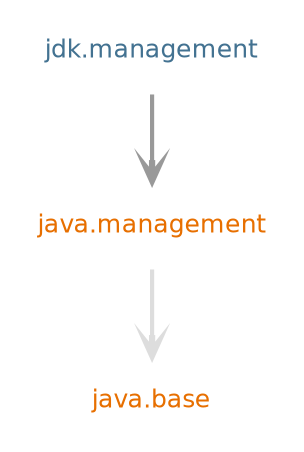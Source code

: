 digraph "jdk.management" {
  nodesep=.5;
  ranksep=0.600000;
  pencolor=transparent;
  node [shape=plaintext, fontcolor="#000000", fontname="DejaVuSans", fontsize=12, margin=".2,.2"];
  edge [penwidth=2, color="#999999", arrowhead=open, arrowsize=1];
  {rank=same "java.management"}
  subgraph se {
  "java.base" [fontcolor="#e76f00", group=java];
  "java.management" [fontcolor="#e76f00", group=java];
  }
  subgraph jdk {
  "jdk.management" [fontcolor="#437291", group=jdk];
  }
  "java.management" -> "java.base" [color="#dddddd", weight=10];
  "jdk.management" -> "java.management" [];
}
